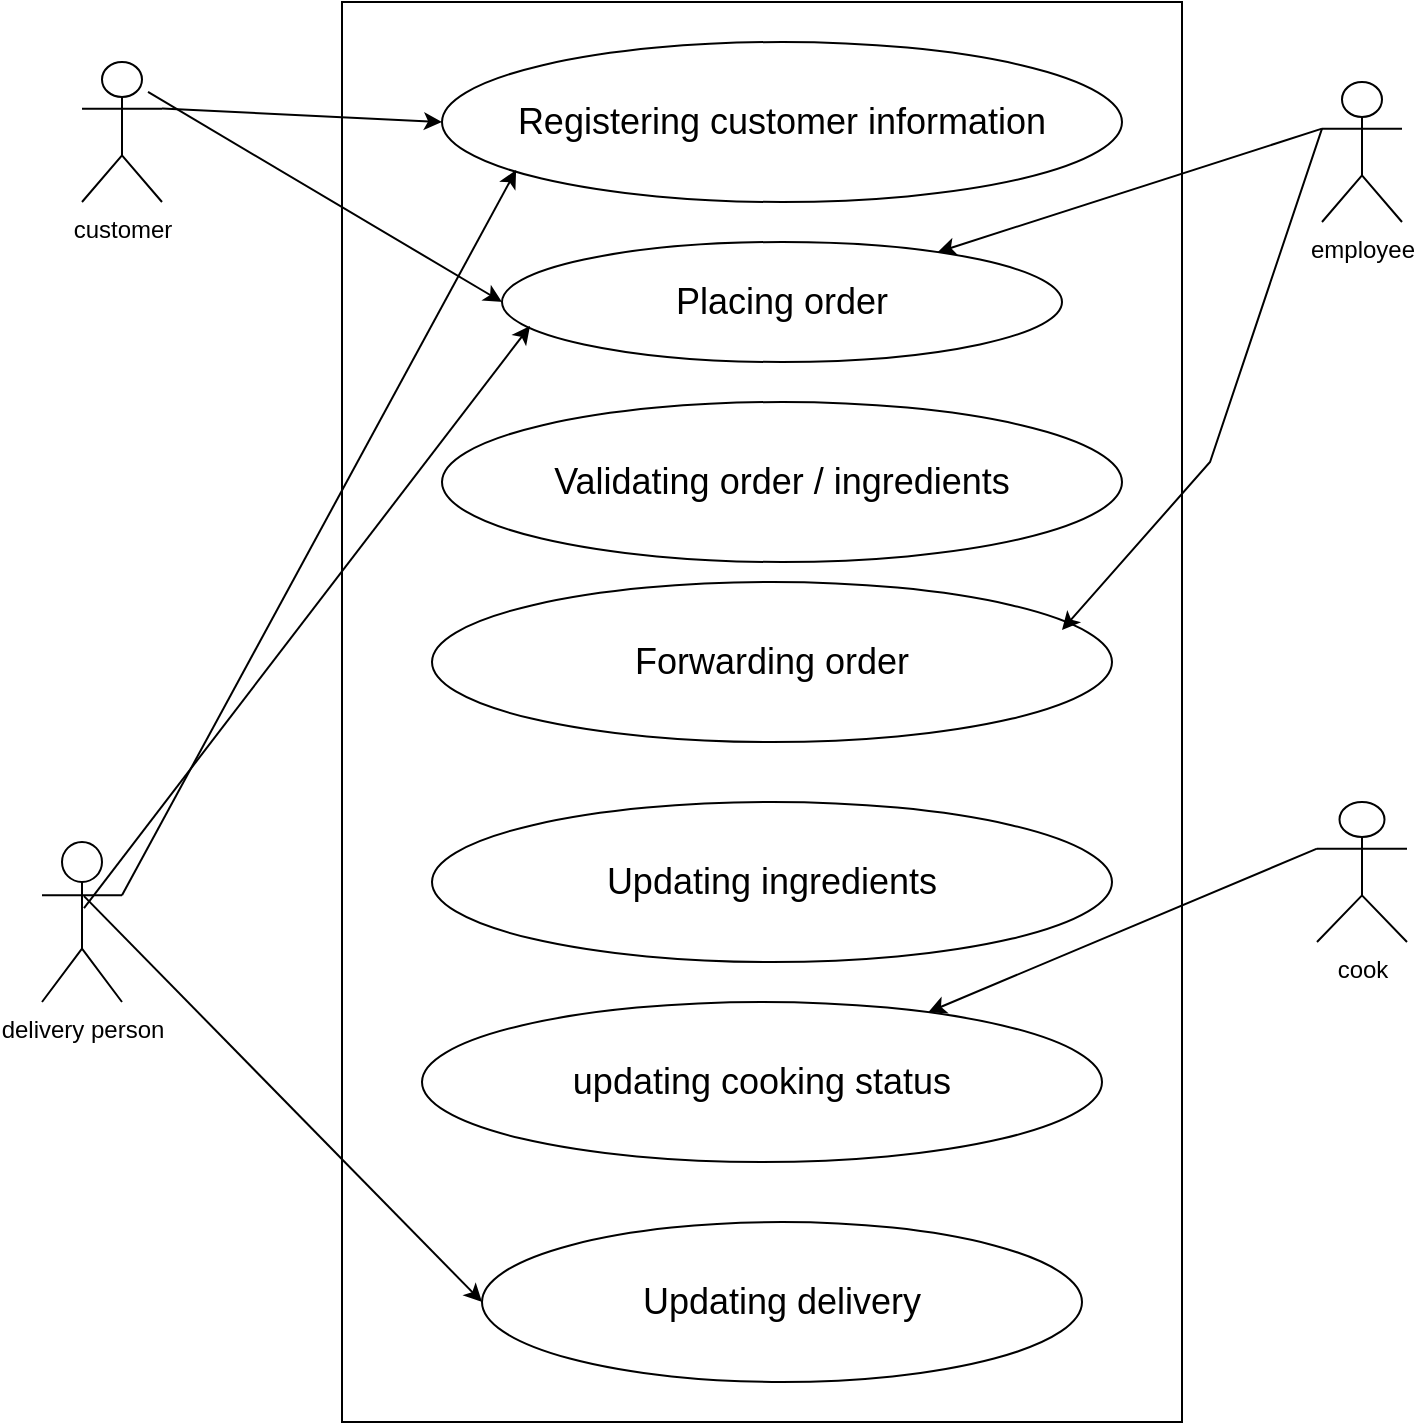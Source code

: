 <mxfile version="22.1.5" type="github">
  <diagram name="Page-1" id="LZiEn5NmYWzQhd7Sv6vc">
    <mxGraphModel dx="1034" dy="724" grid="1" gridSize="10" guides="1" tooltips="1" connect="1" arrows="1" fold="1" page="1" pageScale="1" pageWidth="850" pageHeight="1100" math="0" shadow="0">
      <root>
        <mxCell id="0" />
        <mxCell id="1" parent="0" />
        <mxCell id="zlnUHEIgUiWyySPxx8ih-1" value="customer" style="shape=umlActor;verticalLabelPosition=bottom;verticalAlign=top;html=1;outlineConnect=0;" vertex="1" parent="1">
          <mxGeometry x="120" y="50" width="40" height="70" as="geometry" />
        </mxCell>
        <mxCell id="zlnUHEIgUiWyySPxx8ih-2" value="delivery person" style="shape=umlActor;verticalLabelPosition=bottom;verticalAlign=top;html=1;outlineConnect=0;" vertex="1" parent="1">
          <mxGeometry x="100" y="440" width="40" height="80" as="geometry" />
        </mxCell>
        <mxCell id="zlnUHEIgUiWyySPxx8ih-6" style="edgeStyle=orthogonalEdgeStyle;rounded=0;orthogonalLoop=1;jettySize=auto;html=1;exitX=0.5;exitY=0.5;exitDx=0;exitDy=0;exitPerimeter=0;entryX=0.5;entryY=0.5;entryDx=0;entryDy=0;entryPerimeter=0;" edge="1" parent="1" source="zlnUHEIgUiWyySPxx8ih-3" target="zlnUHEIgUiWyySPxx8ih-3">
          <mxGeometry relative="1" as="geometry">
            <mxPoint x="720" y="95" as="targetPoint" />
          </mxGeometry>
        </mxCell>
        <mxCell id="zlnUHEIgUiWyySPxx8ih-3" value="employee" style="shape=umlActor;verticalLabelPosition=bottom;verticalAlign=top;html=1;outlineConnect=0;" vertex="1" parent="1">
          <mxGeometry x="740" y="60" width="40" height="70" as="geometry" />
        </mxCell>
        <mxCell id="zlnUHEIgUiWyySPxx8ih-4" value="cook" style="shape=umlActor;verticalLabelPosition=bottom;verticalAlign=top;html=1;outlineConnect=0;" vertex="1" parent="1">
          <mxGeometry x="737.5" y="420" width="45" height="70" as="geometry" />
        </mxCell>
        <mxCell id="zlnUHEIgUiWyySPxx8ih-8" value="" style="rounded=0;whiteSpace=wrap;html=1;" vertex="1" parent="1">
          <mxGeometry x="250" y="20" width="420" height="710" as="geometry" />
        </mxCell>
        <mxCell id="zlnUHEIgUiWyySPxx8ih-9" value="&lt;font style=&quot;font-size: 18px;&quot;&gt;Registering customer information&lt;/font&gt;" style="ellipse;whiteSpace=wrap;html=1;" vertex="1" parent="1">
          <mxGeometry x="300" y="40" width="340" height="80" as="geometry" />
        </mxCell>
        <mxCell id="zlnUHEIgUiWyySPxx8ih-10" value="&lt;font style=&quot;font-size: 18px;&quot;&gt;Placing order&lt;/font&gt;" style="ellipse;whiteSpace=wrap;html=1;" vertex="1" parent="1">
          <mxGeometry x="330" y="140" width="280" height="60" as="geometry" />
        </mxCell>
        <mxCell id="zlnUHEIgUiWyySPxx8ih-11" value="&lt;font style=&quot;font-size: 18px;&quot;&gt;Validating order / ingredients&lt;/font&gt;" style="ellipse;whiteSpace=wrap;html=1;" vertex="1" parent="1">
          <mxGeometry x="300" y="220" width="340" height="80" as="geometry" />
        </mxCell>
        <mxCell id="zlnUHEIgUiWyySPxx8ih-13" value="&lt;font style=&quot;font-size: 18px;&quot;&gt;Updating ingredients&lt;/font&gt;" style="ellipse;whiteSpace=wrap;html=1;" vertex="1" parent="1">
          <mxGeometry x="295" y="420" width="340" height="80" as="geometry" />
        </mxCell>
        <mxCell id="zlnUHEIgUiWyySPxx8ih-14" value="&lt;font style=&quot;font-size: 18px;&quot;&gt;updating cooking status&lt;/font&gt;" style="ellipse;whiteSpace=wrap;html=1;" vertex="1" parent="1">
          <mxGeometry x="290" y="520" width="340" height="80" as="geometry" />
        </mxCell>
        <mxCell id="zlnUHEIgUiWyySPxx8ih-16" value="&lt;font style=&quot;font-size: 18px;&quot;&gt;Updating delivery&lt;/font&gt;" style="ellipse;whiteSpace=wrap;html=1;" vertex="1" parent="1">
          <mxGeometry x="320" y="630" width="300" height="80" as="geometry" />
        </mxCell>
        <mxCell id="zlnUHEIgUiWyySPxx8ih-23" value="" style="endArrow=classic;html=1;rounded=0;exitX=0;exitY=0.333;exitDx=0;exitDy=0;exitPerimeter=0;" edge="1" parent="1" source="zlnUHEIgUiWyySPxx8ih-3" target="zlnUHEIgUiWyySPxx8ih-10">
          <mxGeometry width="50" height="50" relative="1" as="geometry">
            <mxPoint x="540" y="410" as="sourcePoint" />
            <mxPoint x="590" y="360" as="targetPoint" />
          </mxGeometry>
        </mxCell>
        <mxCell id="zlnUHEIgUiWyySPxx8ih-27" value="" style="endArrow=classic;html=1;rounded=0;exitX=0;exitY=0.333;exitDx=0;exitDy=0;exitPerimeter=0;" edge="1" parent="1" source="zlnUHEIgUiWyySPxx8ih-4" target="zlnUHEIgUiWyySPxx8ih-14">
          <mxGeometry width="50" height="50" relative="1" as="geometry">
            <mxPoint x="660" y="520" as="sourcePoint" />
            <mxPoint x="710" y="470" as="targetPoint" />
          </mxGeometry>
        </mxCell>
        <mxCell id="zlnUHEIgUiWyySPxx8ih-28" value="" style="endArrow=classic;html=1;rounded=0;" edge="1" parent="1" source="zlnUHEIgUiWyySPxx8ih-12">
          <mxGeometry width="50" height="50" relative="1" as="geometry">
            <mxPoint x="540" y="410" as="sourcePoint" />
            <mxPoint x="590" y="360" as="targetPoint" />
          </mxGeometry>
        </mxCell>
        <mxCell id="zlnUHEIgUiWyySPxx8ih-12" value="&lt;font style=&quot;font-size: 18px;&quot;&gt;Forwarding order&lt;/font&gt;" style="ellipse;whiteSpace=wrap;html=1;" vertex="1" parent="1">
          <mxGeometry x="295" y="310" width="340" height="80" as="geometry" />
        </mxCell>
        <mxCell id="zlnUHEIgUiWyySPxx8ih-31" value="" style="endArrow=classic;html=1;rounded=0;exitX=1;exitY=0.333;exitDx=0;exitDy=0;exitPerimeter=0;entryX=0;entryY=0.5;entryDx=0;entryDy=0;" edge="1" parent="1" source="zlnUHEIgUiWyySPxx8ih-1" target="zlnUHEIgUiWyySPxx8ih-9">
          <mxGeometry width="50" height="50" relative="1" as="geometry">
            <mxPoint x="540" y="410" as="sourcePoint" />
            <mxPoint x="590" y="360" as="targetPoint" />
          </mxGeometry>
        </mxCell>
        <mxCell id="zlnUHEIgUiWyySPxx8ih-32" value="" style="endArrow=classic;html=1;rounded=0;entryX=0.797;entryY=0.925;entryDx=0;entryDy=0;entryPerimeter=0;exitX=0;exitY=0.333;exitDx=0;exitDy=0;exitPerimeter=0;" edge="1" parent="1" source="zlnUHEIgUiWyySPxx8ih-3">
          <mxGeometry width="50" height="50" relative="1" as="geometry">
            <mxPoint x="784.02" y="30" as="sourcePoint" />
            <mxPoint x="610" y="334" as="targetPoint" />
            <Array as="points">
              <mxPoint x="684.02" y="250" />
            </Array>
          </mxGeometry>
        </mxCell>
        <mxCell id="zlnUHEIgUiWyySPxx8ih-33" value="" style="endArrow=classic;html=1;rounded=0;exitX=0.525;exitY=0.338;exitDx=0;exitDy=0;exitPerimeter=0;entryX=0;entryY=0.5;entryDx=0;entryDy=0;" edge="1" parent="1" source="zlnUHEIgUiWyySPxx8ih-2" target="zlnUHEIgUiWyySPxx8ih-16">
          <mxGeometry width="50" height="50" relative="1" as="geometry">
            <mxPoint x="540" y="410" as="sourcePoint" />
            <mxPoint x="590" y="360" as="targetPoint" />
            <Array as="points" />
          </mxGeometry>
        </mxCell>
        <mxCell id="zlnUHEIgUiWyySPxx8ih-34" value="" style="endArrow=classic;html=1;rounded=0;entryX=0;entryY=0.5;entryDx=0;entryDy=0;exitX=0.825;exitY=0.214;exitDx=0;exitDy=0;exitPerimeter=0;" edge="1" parent="1" source="zlnUHEIgUiWyySPxx8ih-1" target="zlnUHEIgUiWyySPxx8ih-10">
          <mxGeometry width="50" height="50" relative="1" as="geometry">
            <mxPoint x="160" y="80" as="sourcePoint" />
            <mxPoint x="470" y="350" as="targetPoint" />
          </mxGeometry>
        </mxCell>
        <mxCell id="zlnUHEIgUiWyySPxx8ih-35" value="" style="endArrow=classic;html=1;rounded=0;entryX=0.109;entryY=0.8;entryDx=0;entryDy=0;entryPerimeter=0;exitX=1;exitY=0.333;exitDx=0;exitDy=0;exitPerimeter=0;" edge="1" parent="1" source="zlnUHEIgUiWyySPxx8ih-2" target="zlnUHEIgUiWyySPxx8ih-9">
          <mxGeometry width="50" height="50" relative="1" as="geometry">
            <mxPoint x="420" y="400" as="sourcePoint" />
            <mxPoint x="470" y="350" as="targetPoint" />
          </mxGeometry>
        </mxCell>
        <mxCell id="zlnUHEIgUiWyySPxx8ih-36" value="" style="endArrow=classic;html=1;rounded=0;exitX=0.525;exitY=0.413;exitDx=0;exitDy=0;exitPerimeter=0;entryX=0.05;entryY=0.7;entryDx=0;entryDy=0;entryPerimeter=0;" edge="1" parent="1" source="zlnUHEIgUiWyySPxx8ih-2" target="zlnUHEIgUiWyySPxx8ih-10">
          <mxGeometry width="50" height="50" relative="1" as="geometry">
            <mxPoint x="420" y="400" as="sourcePoint" />
            <mxPoint x="470" y="350" as="targetPoint" />
          </mxGeometry>
        </mxCell>
      </root>
    </mxGraphModel>
  </diagram>
</mxfile>
